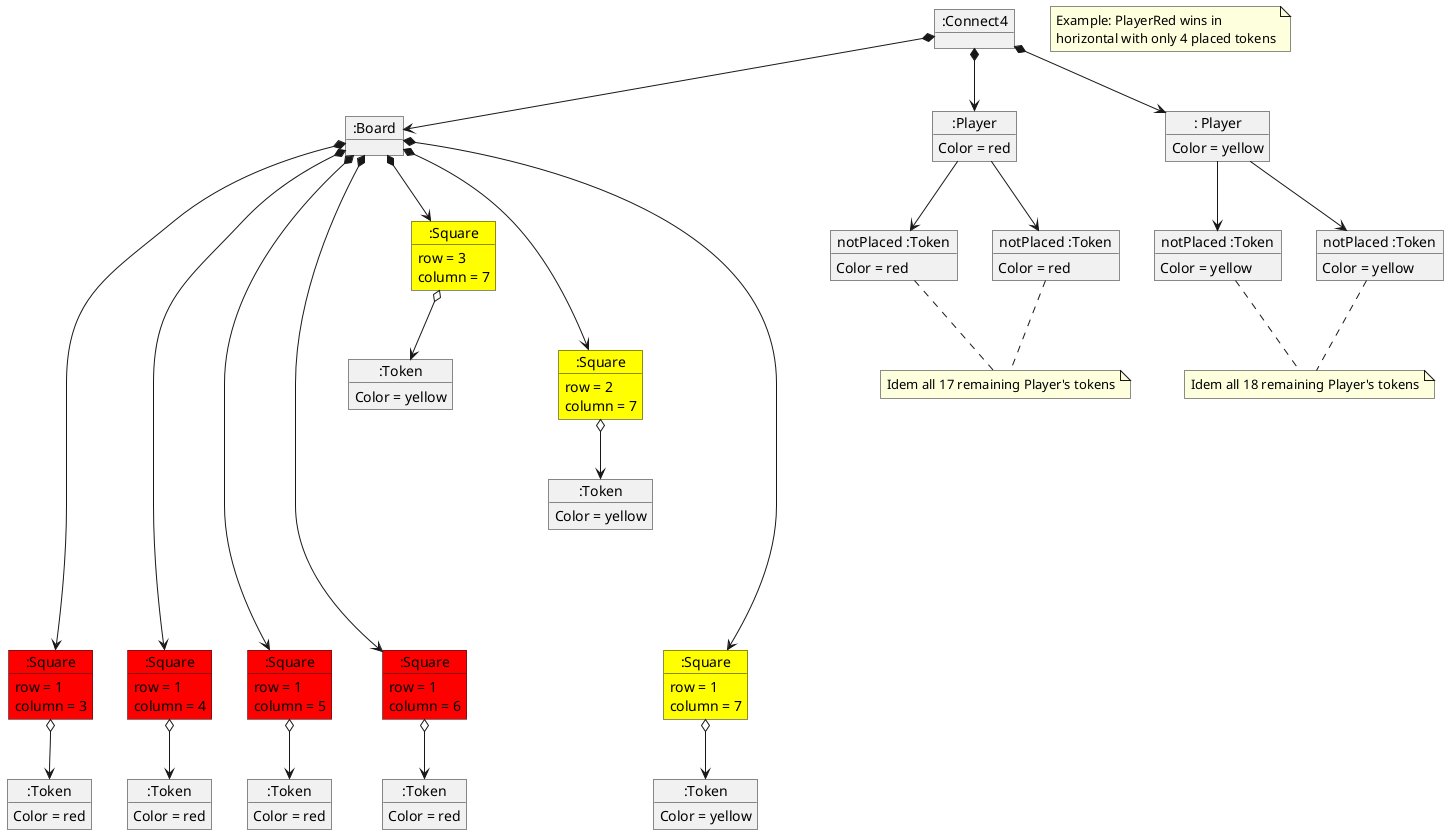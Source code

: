 @startuml
note as Description
Example: PlayerRed wins in
horizontal with only 4 placed tokens
end note

object ":Connect4" as connect4
object ":Board" as board

'players'
object ":Player" as playerRed{
Color = red
}
object ": Player" as playerYellow{
Color = yellow
}

'squares'
object ":Square" as squareRed13 #red{
row = 1
column = 3
}
object ":Square" as squareRed14#red{
row = 1
column = 4
}
object ":Square" as squareRed15 #red{
row = 1
column = 5
}
object ":Square" as squareRed16 #red{
row = 1
column = 6
}


object ":Square" as squareYellow17 #yellow{
row = 1
column = 7
}
object ":Square" as squareYellow27 #yellow{
row = 2
column = 7
}
object ":Square" as squareYellow37 #yellow{
row = 3
column = 7
}

'tokens not placed'
object "notPlaced :Token" as tokenRed1{
Color = red
}
object "notPlaced :Token" as tokenRed2{
Color = red
}
object "notPlaced :Token" as tokenYellow1{
Color = yellow
}
object "notPlaced :Token" as tokenYellow2{
Color = yellow
}

'tokens placed'
object ":Token" as tokenRed13{
Color = red
}
object ":Token" as tokenRed14{
Color = red
}
object ":Token" as tokenRed15{
Color = red
}
object ":Token" as tokenRed16{
Color = red
}
object ":Token" as tokenYellow17{
Color = yellow
}
object ":Token" as tokenYellow27{
Color = yellow
}
object ":Token" as tokenYellow37{
Color = yellow
}

'connect4 dependencies'
connect4 *-down-> board
connect4 *-down-> playerRed
connect4 *-down-> playerYellow

'board dependencies'
board *-down-> squareYellow37
board *-down-> squareYellow27
board *-down-> squareYellow17
board *-down-> squareRed16
board *-down-> squareRed15
board *-down-> squareRed14
board *---down---> squareRed13

'player dependencies'
playerRed -down-> tokenRed1
playerRed -down-> tokenRed2
playerYellow -down-> tokenYellow1
playerYellow -down-> tokenYellow2

'square dependencies'
squareRed13 o-down-> tokenRed13
squareRed14 o-down-> tokenRed14
squareRed15 o-down-> tokenRed15
squareRed16 o-down-> tokenRed16

squareYellow17 o-down-> tokenYellow17
squareYellow27 o-down-> tokenYellow27
squareYellow37 o-down-> tokenYellow37

note as NYellow
Idem all 18 remaining Player's tokens
end note
tokenYellow1..NYellow
tokenYellow2..NYellow

note as NRed
Idem all 17 remaining Player's tokens
end note
tokenRed1..NRed
tokenRed2..NRed


'display squares position'
squareYellow37 -[hidden]down-> squareYellow27
squareYellow27 --[hidden]down--> squareYellow17
squareYellow37 -[hidden]down-> squareRed16
squareYellow27 -[hidden]down-> squareRed16
squareYellow17 -[hidden]left-> squareRed16
squareRed16 -[hidden]left-> squareRed15
squareRed15 -[hidden]left-> squareRed14
squareRed14 -[hidden]left->squareRed13


@enduml